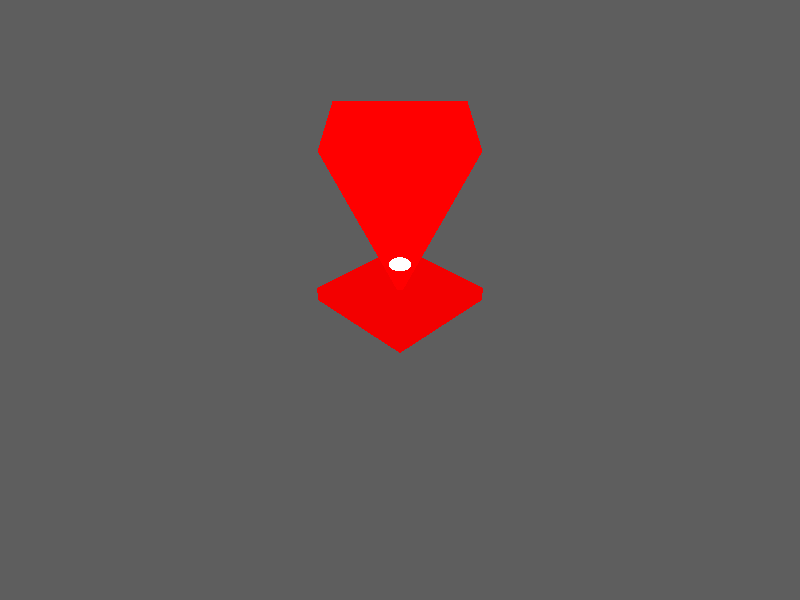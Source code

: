 /*
CS360 Lab 1
@Author: Aaron Earl
Vase
*/

#include "colors.inc"
#include "glass.inc"

global_settings { ambient_light White }

camera{ location <6,6,6> look_at <0,0,0>}

light_source 
{
    <50,50,50>  //Source Location  
    color White*2 //Doubles Brightness
}

//Set a background color
background { color White }

//Create a "floor"
plane 
{
  <0,1,0>, 0 //This represents the plane 0x+0y+z=0
  pigment {color Grey*0.15}
}

#declare mybox = box
{
    <-1,0,-1><1,0.25,1> //Cube with thickness .1
    pigment {rgb <0.9,0,0>} //Solid Red 
    texture
    {
        pigment { Red filter 0.75}
        finish { F_Glass3 }
    }
}        

#declare loc = <0,1,0>;

#declare ball = sphere
{
  loc, 0.35
      texture
    {
        pigment { White filter 0.95}
        finish { F_Glass3 }
    }
}

#declare ball_light = light_source 
{
    loc  //Source Location  
    color White //Doubles Brightness
}     

ball
ball_light


//Construct a square-based pyramid by intersecting its planes

//Define the coordinates of the five vertices
//<x,y,z>
//#declare plane1 = plane {<2,2,1>,1};    //x+y+z=0 moved 1 unit
//#declare plane2 = plane {<2,-2,1>,1};   //x-y+z=0 moved 1 unit
//#declare plane3 = plane {<-2,2,1>,1};   //-1+y+z=0 moved 1 unit
//#declare plane4 = plane {<-2,-2,1>,1};  //-x-y+z=0 moved 1 unit
//#declare plane5 = plane {<0,0,-1>,0};   //0x+0y-z=0 moved 1 unit

#declare plane1 = plane {<2,1,2>,1};    //x+y+z=0 moved 1 unit
#declare plane2 = plane {<2,1,-2>,1};   //x-y+z=0 moved 1 unit
#declare plane3 = plane {<-2,1,2>,1};   //-1+y+z=0 moved 1 unit
#declare plane4 = plane {<-2,1,-2>,1};  //-x-y+z=0 moved 1 unit
#declare plane5 = plane {<0,-1,0>,0};   //0x+0y-z=0 moved 1 unit

//Define the pyramid to be the intersection of its faces.
#declare mypyramid = object 
{ 
    intersection 
    {
        object{plane1}
        object{plane2} 
        object{plane3} 
        object{plane4} 
        object{plane5}
    }
    texture
    {
        pigment { Red filter 0.95}
        finish { F_Glass3 }
    }
    rotate <180,0,0>
    translate <0,3.1,0>
};

//Display the pyramid
//mypyramid

/*
//Playing with Union function
union 
{
    box { <-1.5, -1, -1>, <0.5, 1, 1> }
    cylinder { <0.5, 0, -1>, <0.5, 0, 1>, 1 }
}
*/

#declare vaseStart = union
{
    object {mypyramid}
    object {mybox} //Cube with thickness .1
}
 
//Display the unioned vase pieces 
vaseStart
//To add another pyramid that uses difference to make a the hollow portion of the vase




